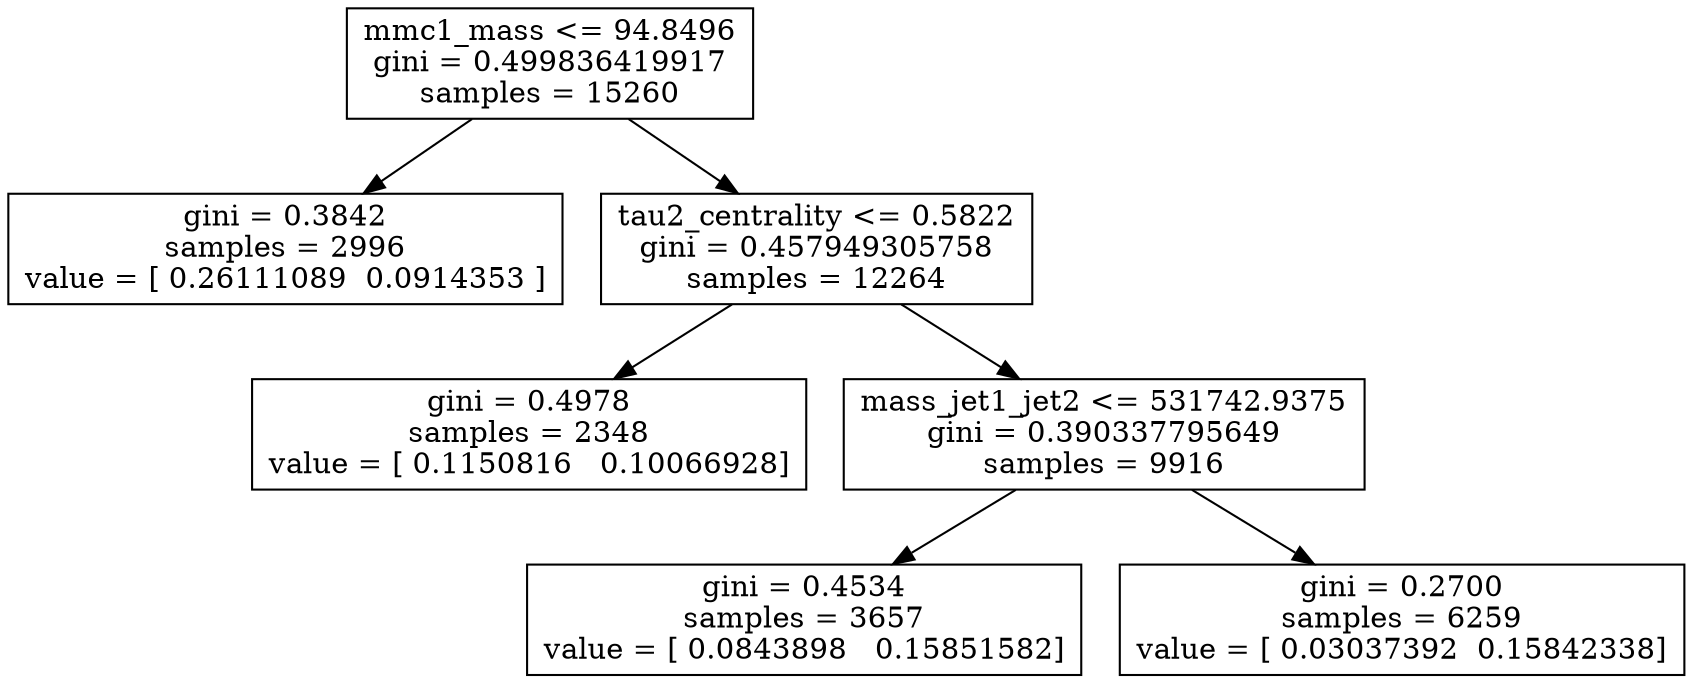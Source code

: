 digraph Tree {
0 [label="mmc1_mass <= 94.8496\ngini = 0.499836419917\nsamples = 15260", shape="box"] ;
1 [label="gini = 0.3842\nsamples = 2996\nvalue = [ 0.26111089  0.0914353 ]", shape="box"] ;
0 -> 1 ;
2 [label="tau2_centrality <= 0.5822\ngini = 0.457949305758\nsamples = 12264", shape="box"] ;
0 -> 2 ;
3 [label="gini = 0.4978\nsamples = 2348\nvalue = [ 0.1150816   0.10066928]", shape="box"] ;
2 -> 3 ;
4 [label="mass_jet1_jet2 <= 531742.9375\ngini = 0.390337795649\nsamples = 9916", shape="box"] ;
2 -> 4 ;
5 [label="gini = 0.4534\nsamples = 3657\nvalue = [ 0.0843898   0.15851582]", shape="box"] ;
4 -> 5 ;
6 [label="gini = 0.2700\nsamples = 6259\nvalue = [ 0.03037392  0.15842338]", shape="box"] ;
4 -> 6 ;
}